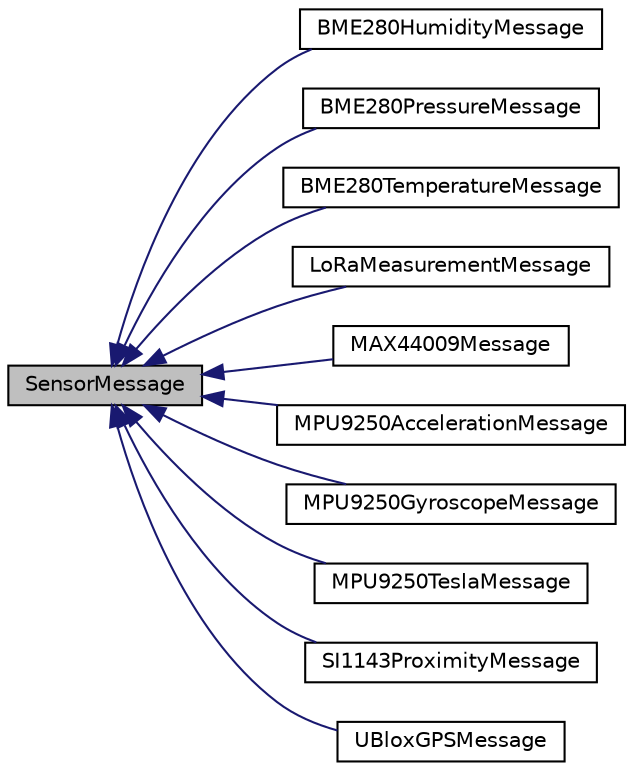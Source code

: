 digraph "SensorMessage"
{
  edge [fontname="Helvetica",fontsize="10",labelfontname="Helvetica",labelfontsize="10"];
  node [fontname="Helvetica",fontsize="10",shape=record];
  rankdir="LR";
  Node1 [label="SensorMessage",height=0.2,width=0.4,color="black", fillcolor="grey75", style="filled", fontcolor="black"];
  Node1 -> Node2 [dir="back",color="midnightblue",fontsize="10",style="solid",fontname="Helvetica"];
  Node2 [label="BME280HumidityMessage",height=0.2,width=0.4,color="black", fillcolor="white", style="filled",URL="$class_b_m_e280_humidity_message.html",tooltip="A Container that can hold acquired humidity values from the BME280. The container will be transported..."];
  Node1 -> Node3 [dir="back",color="midnightblue",fontsize="10",style="solid",fontname="Helvetica"];
  Node3 [label="BME280PressureMessage",height=0.2,width=0.4,color="black", fillcolor="white", style="filled",URL="$class_b_m_e280_pressure_message.html",tooltip="A Container that can hold acquired humidity values. The container will be transported via a MessageQu..."];
  Node1 -> Node4 [dir="back",color="midnightblue",fontsize="10",style="solid",fontname="Helvetica"];
  Node4 [label="BME280TemperatureMessage",height=0.2,width=0.4,color="black", fillcolor="white", style="filled",URL="$class_b_m_e280_temperature_message.html",tooltip="A Container that can hold acquired temperature values. The container will be transported via a Messag..."];
  Node1 -> Node5 [dir="back",color="midnightblue",fontsize="10",style="solid",fontname="Helvetica"];
  Node5 [label="LoRaMeasurementMessage",height=0.2,width=0.4,color="black", fillcolor="white", style="filled",URL="$class_lo_ra_measurement_message.html",tooltip="A Container that can hold acquired measurement values such as Rssi, Snr and some other config values ..."];
  Node1 -> Node6 [dir="back",color="midnightblue",fontsize="10",style="solid",fontname="Helvetica"];
  Node6 [label="MAX44009Message",height=0.2,width=0.4,color="black", fillcolor="white", style="filled",URL="$class_m_a_x44009_message.html",tooltip="A Container that can hold acquired lux values from the MAX44009. The container will be transported vi..."];
  Node1 -> Node7 [dir="back",color="midnightblue",fontsize="10",style="solid",fontname="Helvetica"];
  Node7 [label="MPU9250AccelerationMessage",height=0.2,width=0.4,color="black", fillcolor="white", style="filled",URL="$class_m_p_u9250_acceleration_message.html",tooltip="A Container that can hold acquired acceleration values from the MPU9250. The container will be transp..."];
  Node1 -> Node8 [dir="back",color="midnightblue",fontsize="10",style="solid",fontname="Helvetica"];
  Node8 [label="MPU9250GyroscopeMessage",height=0.2,width=0.4,color="black", fillcolor="white", style="filled",URL="$class_m_p_u9250_gyroscope_message.html"];
  Node1 -> Node9 [dir="back",color="midnightblue",fontsize="10",style="solid",fontname="Helvetica"];
  Node9 [label="MPU9250TeslaMessage",height=0.2,width=0.4,color="black", fillcolor="white", style="filled",URL="$class_m_p_u9250_tesla_message.html",tooltip="A Container that can hold acquired tesla values from the MPU9250. The container will be transported v..."];
  Node1 -> Node10 [dir="back",color="midnightblue",fontsize="10",style="solid",fontname="Helvetica"];
  Node10 [label="SI1143ProximityMessage",height=0.2,width=0.4,color="black", fillcolor="white", style="filled",URL="$class_s_i1143_proximity_message.html",tooltip="A Container that can hold acquired proximity values from the SI1143. The container will be transporte..."];
  Node1 -> Node11 [dir="back",color="midnightblue",fontsize="10",style="solid",fontname="Helvetica"];
  Node11 [label="UBloxGPSMessage",height=0.2,width=0.4,color="black", fillcolor="white", style="filled",URL="$class_u_blox_g_p_s_message.html",tooltip="A Container that can hold acquired gps values from the uBLOX. The container will be transported via a..."];
}
